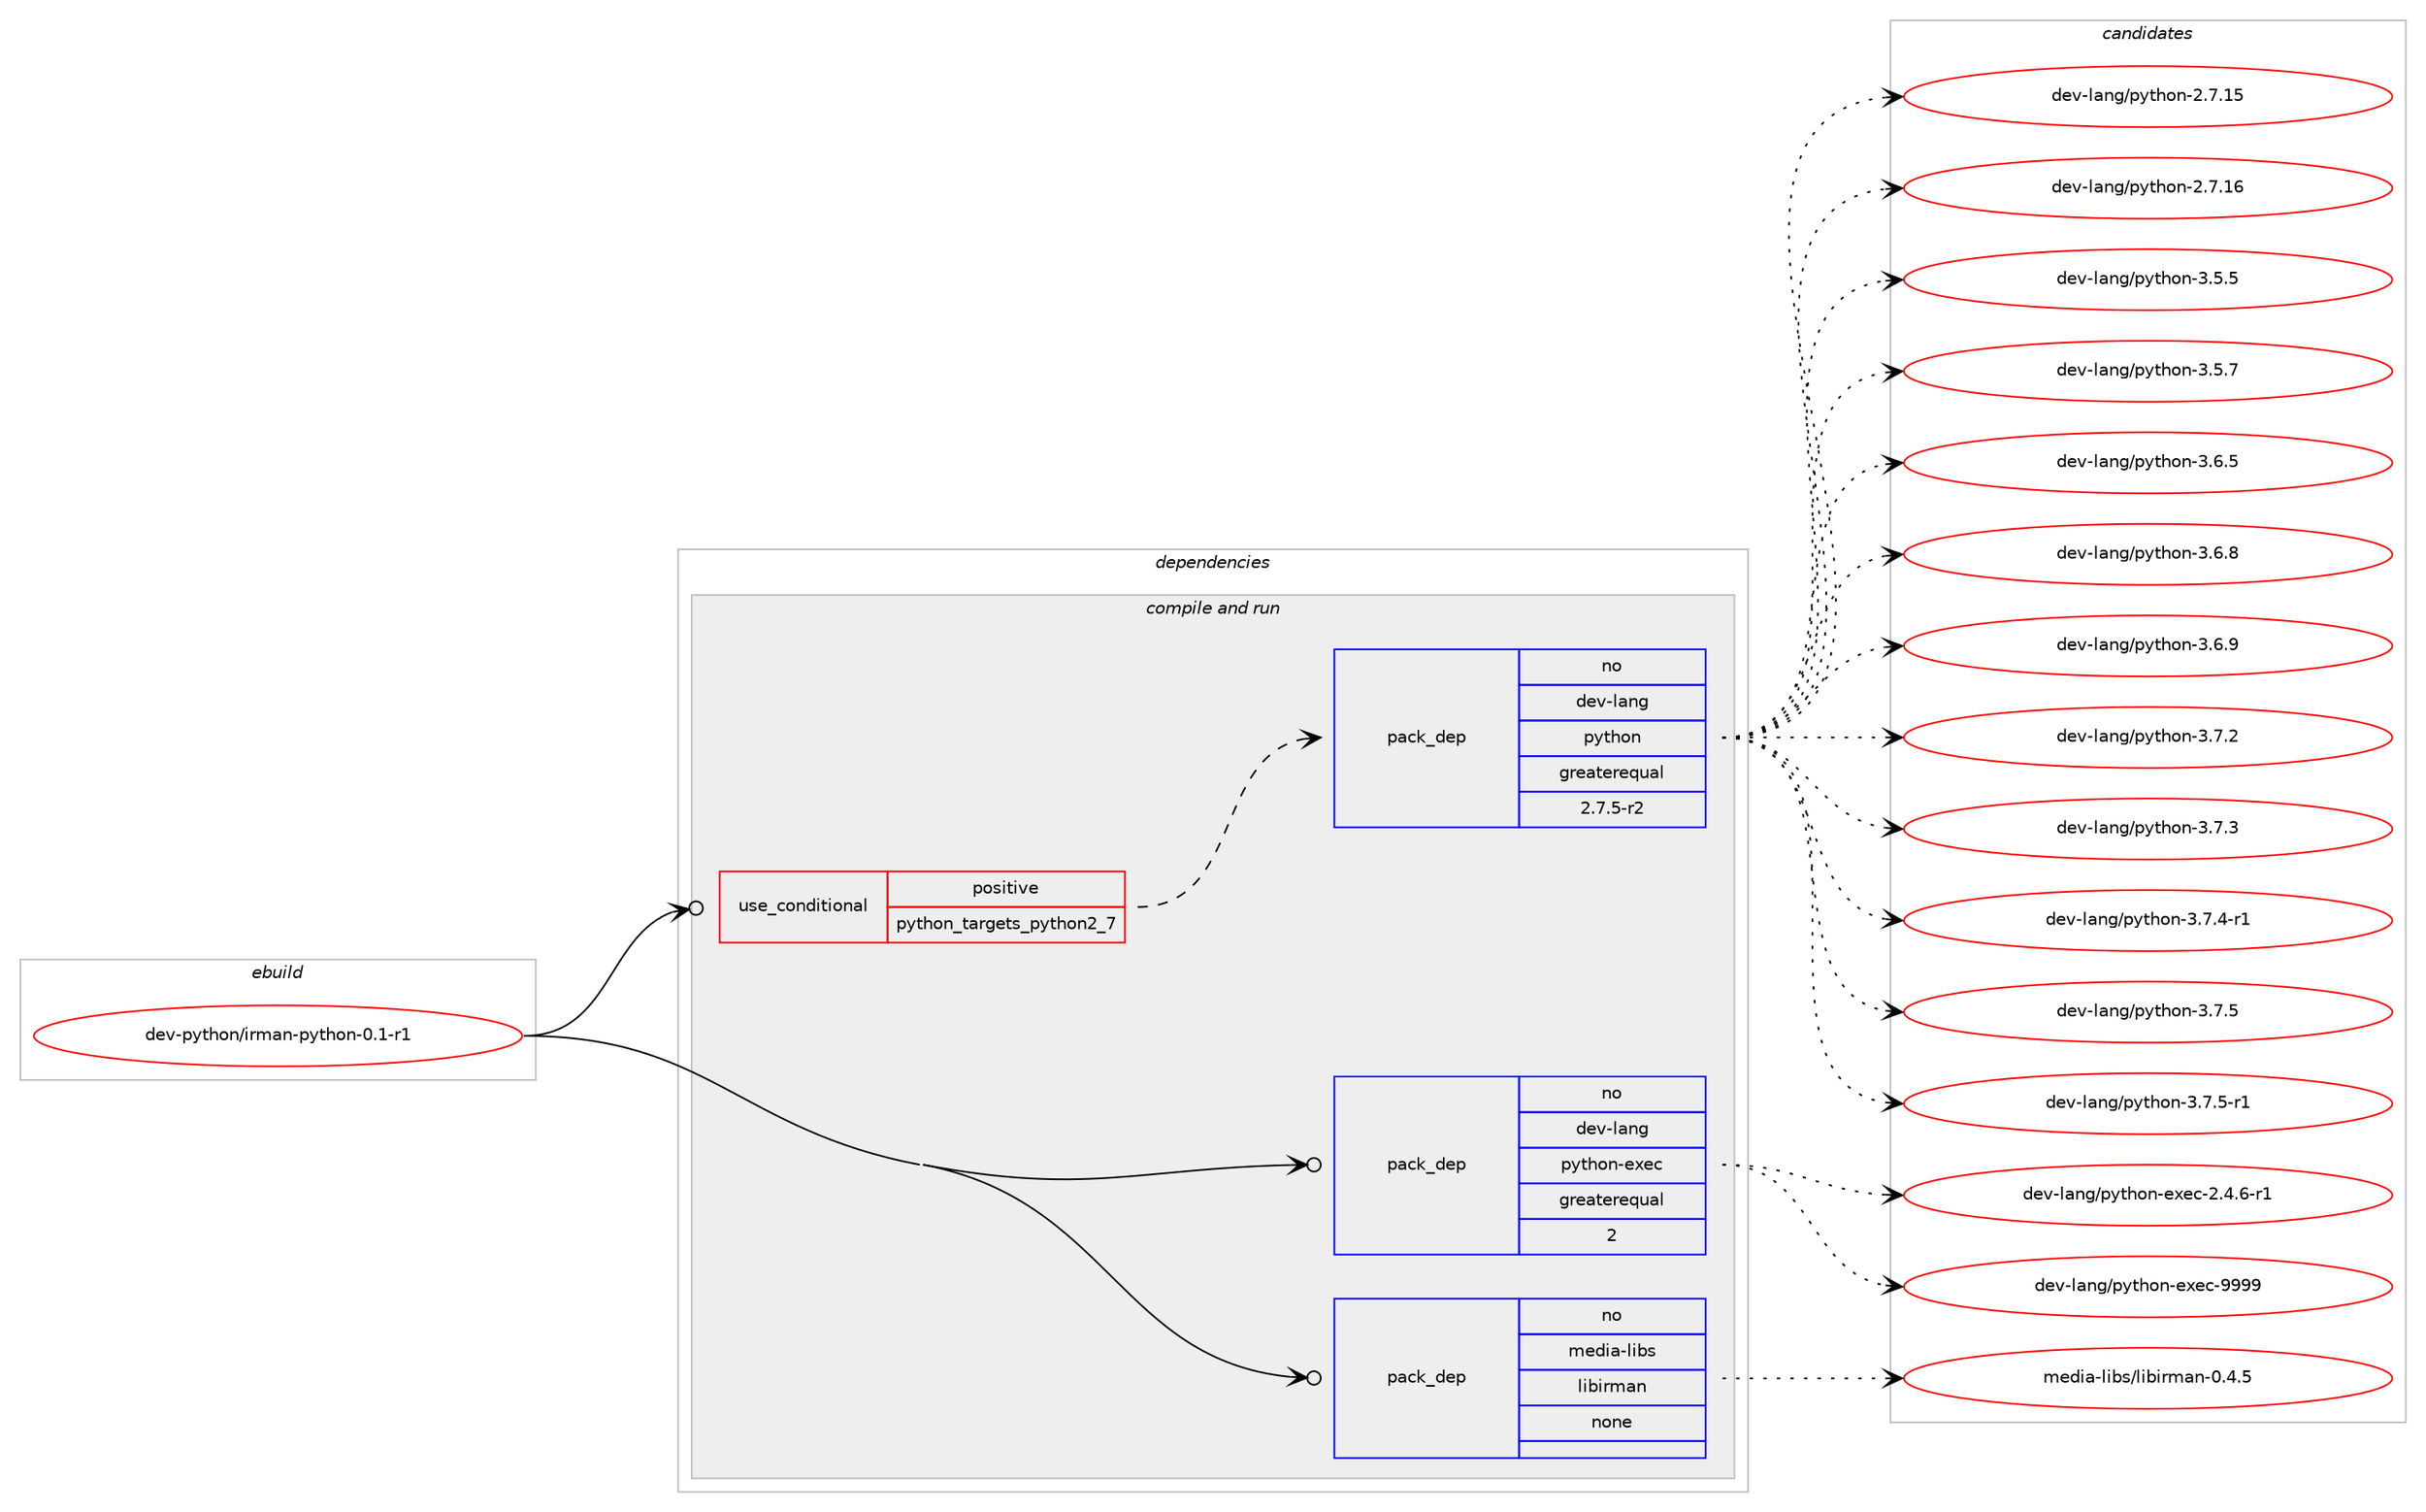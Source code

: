 digraph prolog {

# *************
# Graph options
# *************

newrank=true;
concentrate=true;
compound=true;
graph [rankdir=LR,fontname=Helvetica,fontsize=10,ranksep=1.5];#, ranksep=2.5, nodesep=0.2];
edge  [arrowhead=vee];
node  [fontname=Helvetica,fontsize=10];

# **********
# The ebuild
# **********

subgraph cluster_leftcol {
color=gray;
rank=same;
label=<<i>ebuild</i>>;
id [label="dev-python/irman-python-0.1-r1", color=red, width=4, href="../dev-python/irman-python-0.1-r1.svg"];
}

# ****************
# The dependencies
# ****************

subgraph cluster_midcol {
color=gray;
label=<<i>dependencies</i>>;
subgraph cluster_compile {
fillcolor="#eeeeee";
style=filled;
label=<<i>compile</i>>;
}
subgraph cluster_compileandrun {
fillcolor="#eeeeee";
style=filled;
label=<<i>compile and run</i>>;
subgraph cond141092 {
dependency610180 [label=<<TABLE BORDER="0" CELLBORDER="1" CELLSPACING="0" CELLPADDING="4"><TR><TD ROWSPAN="3" CELLPADDING="10">use_conditional</TD></TR><TR><TD>positive</TD></TR><TR><TD>python_targets_python2_7</TD></TR></TABLE>>, shape=none, color=red];
subgraph pack457289 {
dependency610181 [label=<<TABLE BORDER="0" CELLBORDER="1" CELLSPACING="0" CELLPADDING="4" WIDTH="220"><TR><TD ROWSPAN="6" CELLPADDING="30">pack_dep</TD></TR><TR><TD WIDTH="110">no</TD></TR><TR><TD>dev-lang</TD></TR><TR><TD>python</TD></TR><TR><TD>greaterequal</TD></TR><TR><TD>2.7.5-r2</TD></TR></TABLE>>, shape=none, color=blue];
}
dependency610180:e -> dependency610181:w [weight=20,style="dashed",arrowhead="vee"];
}
id:e -> dependency610180:w [weight=20,style="solid",arrowhead="odotvee"];
subgraph pack457290 {
dependency610182 [label=<<TABLE BORDER="0" CELLBORDER="1" CELLSPACING="0" CELLPADDING="4" WIDTH="220"><TR><TD ROWSPAN="6" CELLPADDING="30">pack_dep</TD></TR><TR><TD WIDTH="110">no</TD></TR><TR><TD>dev-lang</TD></TR><TR><TD>python-exec</TD></TR><TR><TD>greaterequal</TD></TR><TR><TD>2</TD></TR></TABLE>>, shape=none, color=blue];
}
id:e -> dependency610182:w [weight=20,style="solid",arrowhead="odotvee"];
subgraph pack457291 {
dependency610183 [label=<<TABLE BORDER="0" CELLBORDER="1" CELLSPACING="0" CELLPADDING="4" WIDTH="220"><TR><TD ROWSPAN="6" CELLPADDING="30">pack_dep</TD></TR><TR><TD WIDTH="110">no</TD></TR><TR><TD>media-libs</TD></TR><TR><TD>libirman</TD></TR><TR><TD>none</TD></TR><TR><TD></TD></TR></TABLE>>, shape=none, color=blue];
}
id:e -> dependency610183:w [weight=20,style="solid",arrowhead="odotvee"];
}
subgraph cluster_run {
fillcolor="#eeeeee";
style=filled;
label=<<i>run</i>>;
}
}

# **************
# The candidates
# **************

subgraph cluster_choices {
rank=same;
color=gray;
label=<<i>candidates</i>>;

subgraph choice457289 {
color=black;
nodesep=1;
choice10010111845108971101034711212111610411111045504655464953 [label="dev-lang/python-2.7.15", color=red, width=4,href="../dev-lang/python-2.7.15.svg"];
choice10010111845108971101034711212111610411111045504655464954 [label="dev-lang/python-2.7.16", color=red, width=4,href="../dev-lang/python-2.7.16.svg"];
choice100101118451089711010347112121116104111110455146534653 [label="dev-lang/python-3.5.5", color=red, width=4,href="../dev-lang/python-3.5.5.svg"];
choice100101118451089711010347112121116104111110455146534655 [label="dev-lang/python-3.5.7", color=red, width=4,href="../dev-lang/python-3.5.7.svg"];
choice100101118451089711010347112121116104111110455146544653 [label="dev-lang/python-3.6.5", color=red, width=4,href="../dev-lang/python-3.6.5.svg"];
choice100101118451089711010347112121116104111110455146544656 [label="dev-lang/python-3.6.8", color=red, width=4,href="../dev-lang/python-3.6.8.svg"];
choice100101118451089711010347112121116104111110455146544657 [label="dev-lang/python-3.6.9", color=red, width=4,href="../dev-lang/python-3.6.9.svg"];
choice100101118451089711010347112121116104111110455146554650 [label="dev-lang/python-3.7.2", color=red, width=4,href="../dev-lang/python-3.7.2.svg"];
choice100101118451089711010347112121116104111110455146554651 [label="dev-lang/python-3.7.3", color=red, width=4,href="../dev-lang/python-3.7.3.svg"];
choice1001011184510897110103471121211161041111104551465546524511449 [label="dev-lang/python-3.7.4-r1", color=red, width=4,href="../dev-lang/python-3.7.4-r1.svg"];
choice100101118451089711010347112121116104111110455146554653 [label="dev-lang/python-3.7.5", color=red, width=4,href="../dev-lang/python-3.7.5.svg"];
choice1001011184510897110103471121211161041111104551465546534511449 [label="dev-lang/python-3.7.5-r1", color=red, width=4,href="../dev-lang/python-3.7.5-r1.svg"];
dependency610181:e -> choice10010111845108971101034711212111610411111045504655464953:w [style=dotted,weight="100"];
dependency610181:e -> choice10010111845108971101034711212111610411111045504655464954:w [style=dotted,weight="100"];
dependency610181:e -> choice100101118451089711010347112121116104111110455146534653:w [style=dotted,weight="100"];
dependency610181:e -> choice100101118451089711010347112121116104111110455146534655:w [style=dotted,weight="100"];
dependency610181:e -> choice100101118451089711010347112121116104111110455146544653:w [style=dotted,weight="100"];
dependency610181:e -> choice100101118451089711010347112121116104111110455146544656:w [style=dotted,weight="100"];
dependency610181:e -> choice100101118451089711010347112121116104111110455146544657:w [style=dotted,weight="100"];
dependency610181:e -> choice100101118451089711010347112121116104111110455146554650:w [style=dotted,weight="100"];
dependency610181:e -> choice100101118451089711010347112121116104111110455146554651:w [style=dotted,weight="100"];
dependency610181:e -> choice1001011184510897110103471121211161041111104551465546524511449:w [style=dotted,weight="100"];
dependency610181:e -> choice100101118451089711010347112121116104111110455146554653:w [style=dotted,weight="100"];
dependency610181:e -> choice1001011184510897110103471121211161041111104551465546534511449:w [style=dotted,weight="100"];
}
subgraph choice457290 {
color=black;
nodesep=1;
choice10010111845108971101034711212111610411111045101120101994550465246544511449 [label="dev-lang/python-exec-2.4.6-r1", color=red, width=4,href="../dev-lang/python-exec-2.4.6-r1.svg"];
choice10010111845108971101034711212111610411111045101120101994557575757 [label="dev-lang/python-exec-9999", color=red, width=4,href="../dev-lang/python-exec-9999.svg"];
dependency610182:e -> choice10010111845108971101034711212111610411111045101120101994550465246544511449:w [style=dotted,weight="100"];
dependency610182:e -> choice10010111845108971101034711212111610411111045101120101994557575757:w [style=dotted,weight="100"];
}
subgraph choice457291 {
color=black;
nodesep=1;
choice109101100105974510810598115471081059810511410997110454846524653 [label="media-libs/libirman-0.4.5", color=red, width=4,href="../media-libs/libirman-0.4.5.svg"];
dependency610183:e -> choice109101100105974510810598115471081059810511410997110454846524653:w [style=dotted,weight="100"];
}
}

}
